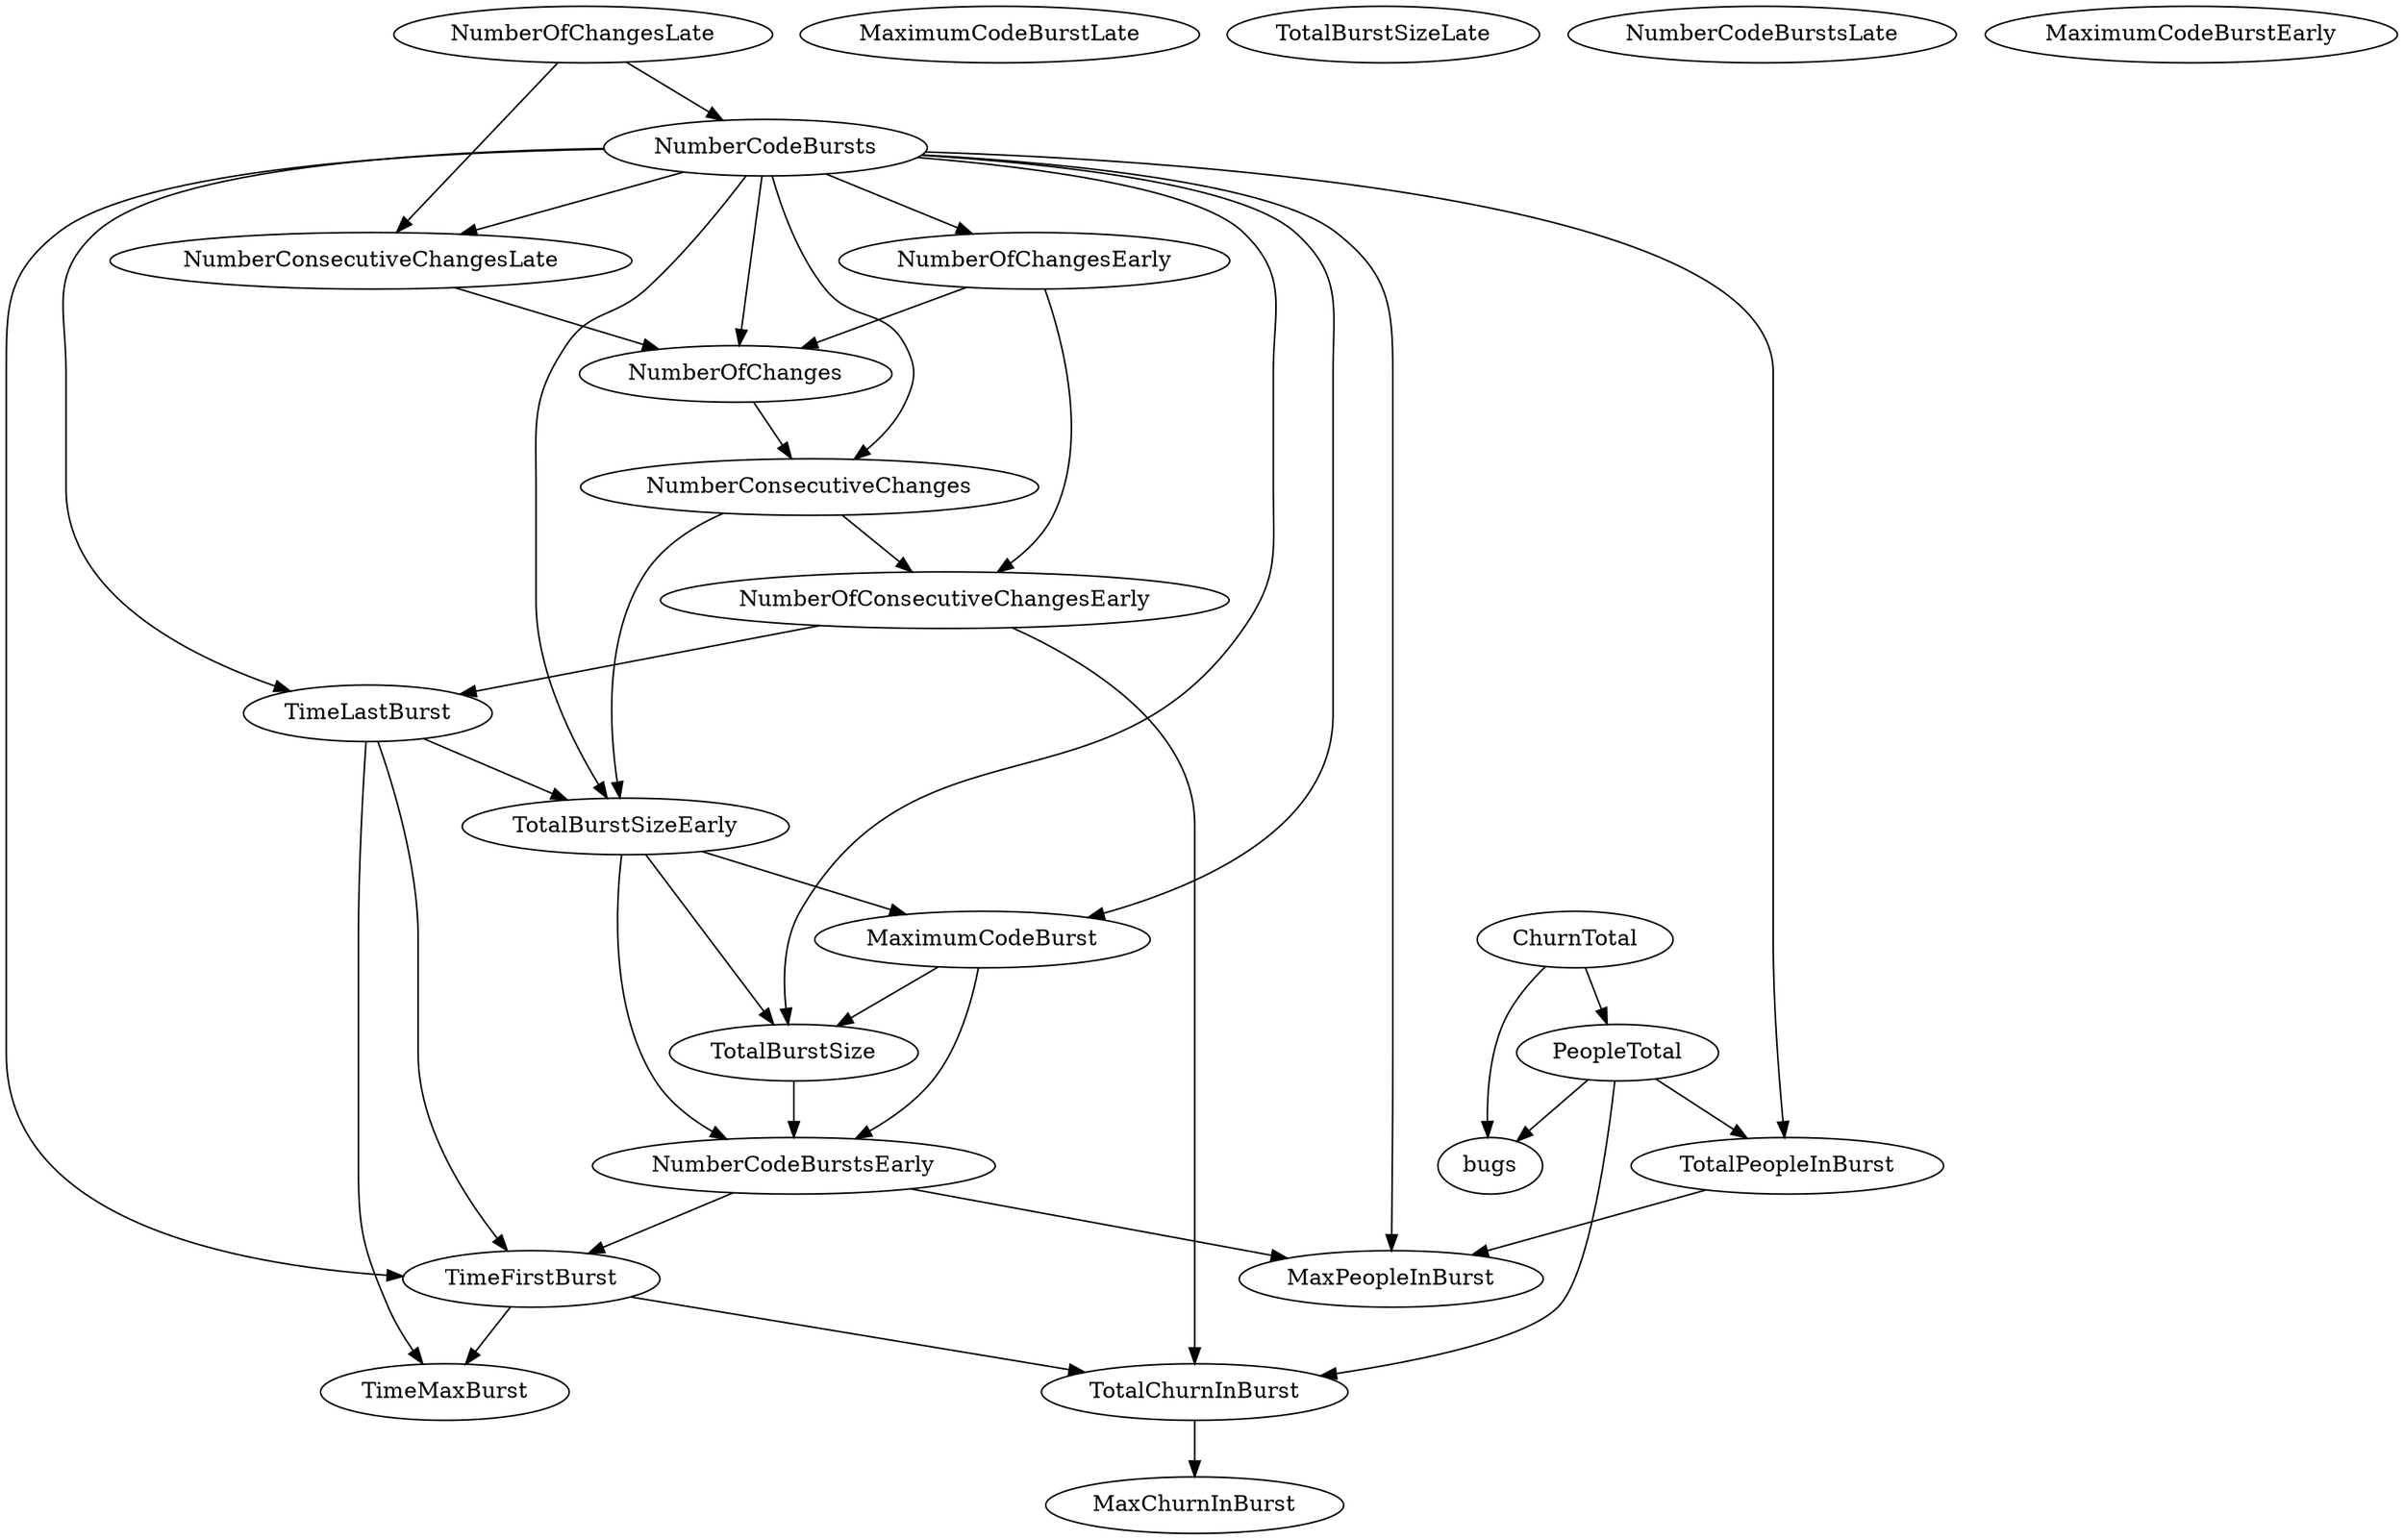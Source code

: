 digraph {
   TotalPeopleInBurst;
   MaximumCodeBurstLate;
   NumberOfChanges;
   MaxPeopleInBurst;
   TotalBurstSizeLate;
   NumberCodeBurstsLate;
   NumberOfChangesLate;
   NumberOfChangesEarly;
   MaxChurnInBurst;
   MaximumCodeBurstEarly;
   NumberCodeBurstsEarly;
   TimeFirstBurst;
   TotalChurnInBurst;
   ChurnTotal;
   MaximumCodeBurst;
   NumberOfConsecutiveChangesEarly;
   NumberConsecutiveChangesLate;
   TotalBurstSizeEarly;
   TotalBurstSize;
   TimeMaxBurst;
   NumberConsecutiveChanges;
   TimeLastBurst;
   NumberCodeBursts;
   PeopleTotal;
   bugs;
   TotalPeopleInBurst -> MaxPeopleInBurst;
   NumberOfChanges -> NumberConsecutiveChanges;
   NumberOfChangesLate -> NumberConsecutiveChangesLate;
   NumberOfChangesLate -> NumberCodeBursts;
   NumberOfChangesEarly -> NumberOfChanges;
   NumberOfChangesEarly -> NumberOfConsecutiveChangesEarly;
   NumberCodeBurstsEarly -> MaxPeopleInBurst;
   NumberCodeBurstsEarly -> TimeFirstBurst;
   TimeFirstBurst -> TotalChurnInBurst;
   TimeFirstBurst -> TimeMaxBurst;
   TotalChurnInBurst -> MaxChurnInBurst;
   ChurnTotal -> PeopleTotal;
   ChurnTotal -> bugs;
   MaximumCodeBurst -> NumberCodeBurstsEarly;
   MaximumCodeBurst -> TotalBurstSize;
   NumberOfConsecutiveChangesEarly -> TotalChurnInBurst;
   NumberOfConsecutiveChangesEarly -> TimeLastBurst;
   NumberConsecutiveChangesLate -> NumberOfChanges;
   TotalBurstSizeEarly -> NumberCodeBurstsEarly;
   TotalBurstSizeEarly -> MaximumCodeBurst;
   TotalBurstSizeEarly -> TotalBurstSize;
   TotalBurstSize -> NumberCodeBurstsEarly;
   NumberConsecutiveChanges -> NumberOfConsecutiveChangesEarly;
   NumberConsecutiveChanges -> TotalBurstSizeEarly;
   TimeLastBurst -> TimeFirstBurst;
   TimeLastBurst -> TotalBurstSizeEarly;
   TimeLastBurst -> TimeMaxBurst;
   NumberCodeBursts -> TotalPeopleInBurst;
   NumberCodeBursts -> NumberOfChanges;
   NumberCodeBursts -> MaxPeopleInBurst;
   NumberCodeBursts -> NumberOfChangesEarly;
   NumberCodeBursts -> TimeFirstBurst;
   NumberCodeBursts -> MaximumCodeBurst;
   NumberCodeBursts -> NumberConsecutiveChangesLate;
   NumberCodeBursts -> TotalBurstSizeEarly;
   NumberCodeBursts -> TotalBurstSize;
   NumberCodeBursts -> NumberConsecutiveChanges;
   NumberCodeBursts -> TimeLastBurst;
   PeopleTotal -> TotalPeopleInBurst;
   PeopleTotal -> TotalChurnInBurst;
   PeopleTotal -> bugs;
}
